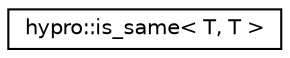 digraph "Graphical Class Hierarchy"
{
  edge [fontname="Helvetica",fontsize="10",labelfontname="Helvetica",labelfontsize="10"];
  node [fontname="Helvetica",fontsize="10",shape=record];
  rankdir="LR";
  Node0 [label="hypro::is_same\< T, T \>",height=0.2,width=0.4,color="black", fillcolor="white", style="filled",URL="$structhypro_1_1is__same_3_01T_00_01T_01_4.html"];
}
